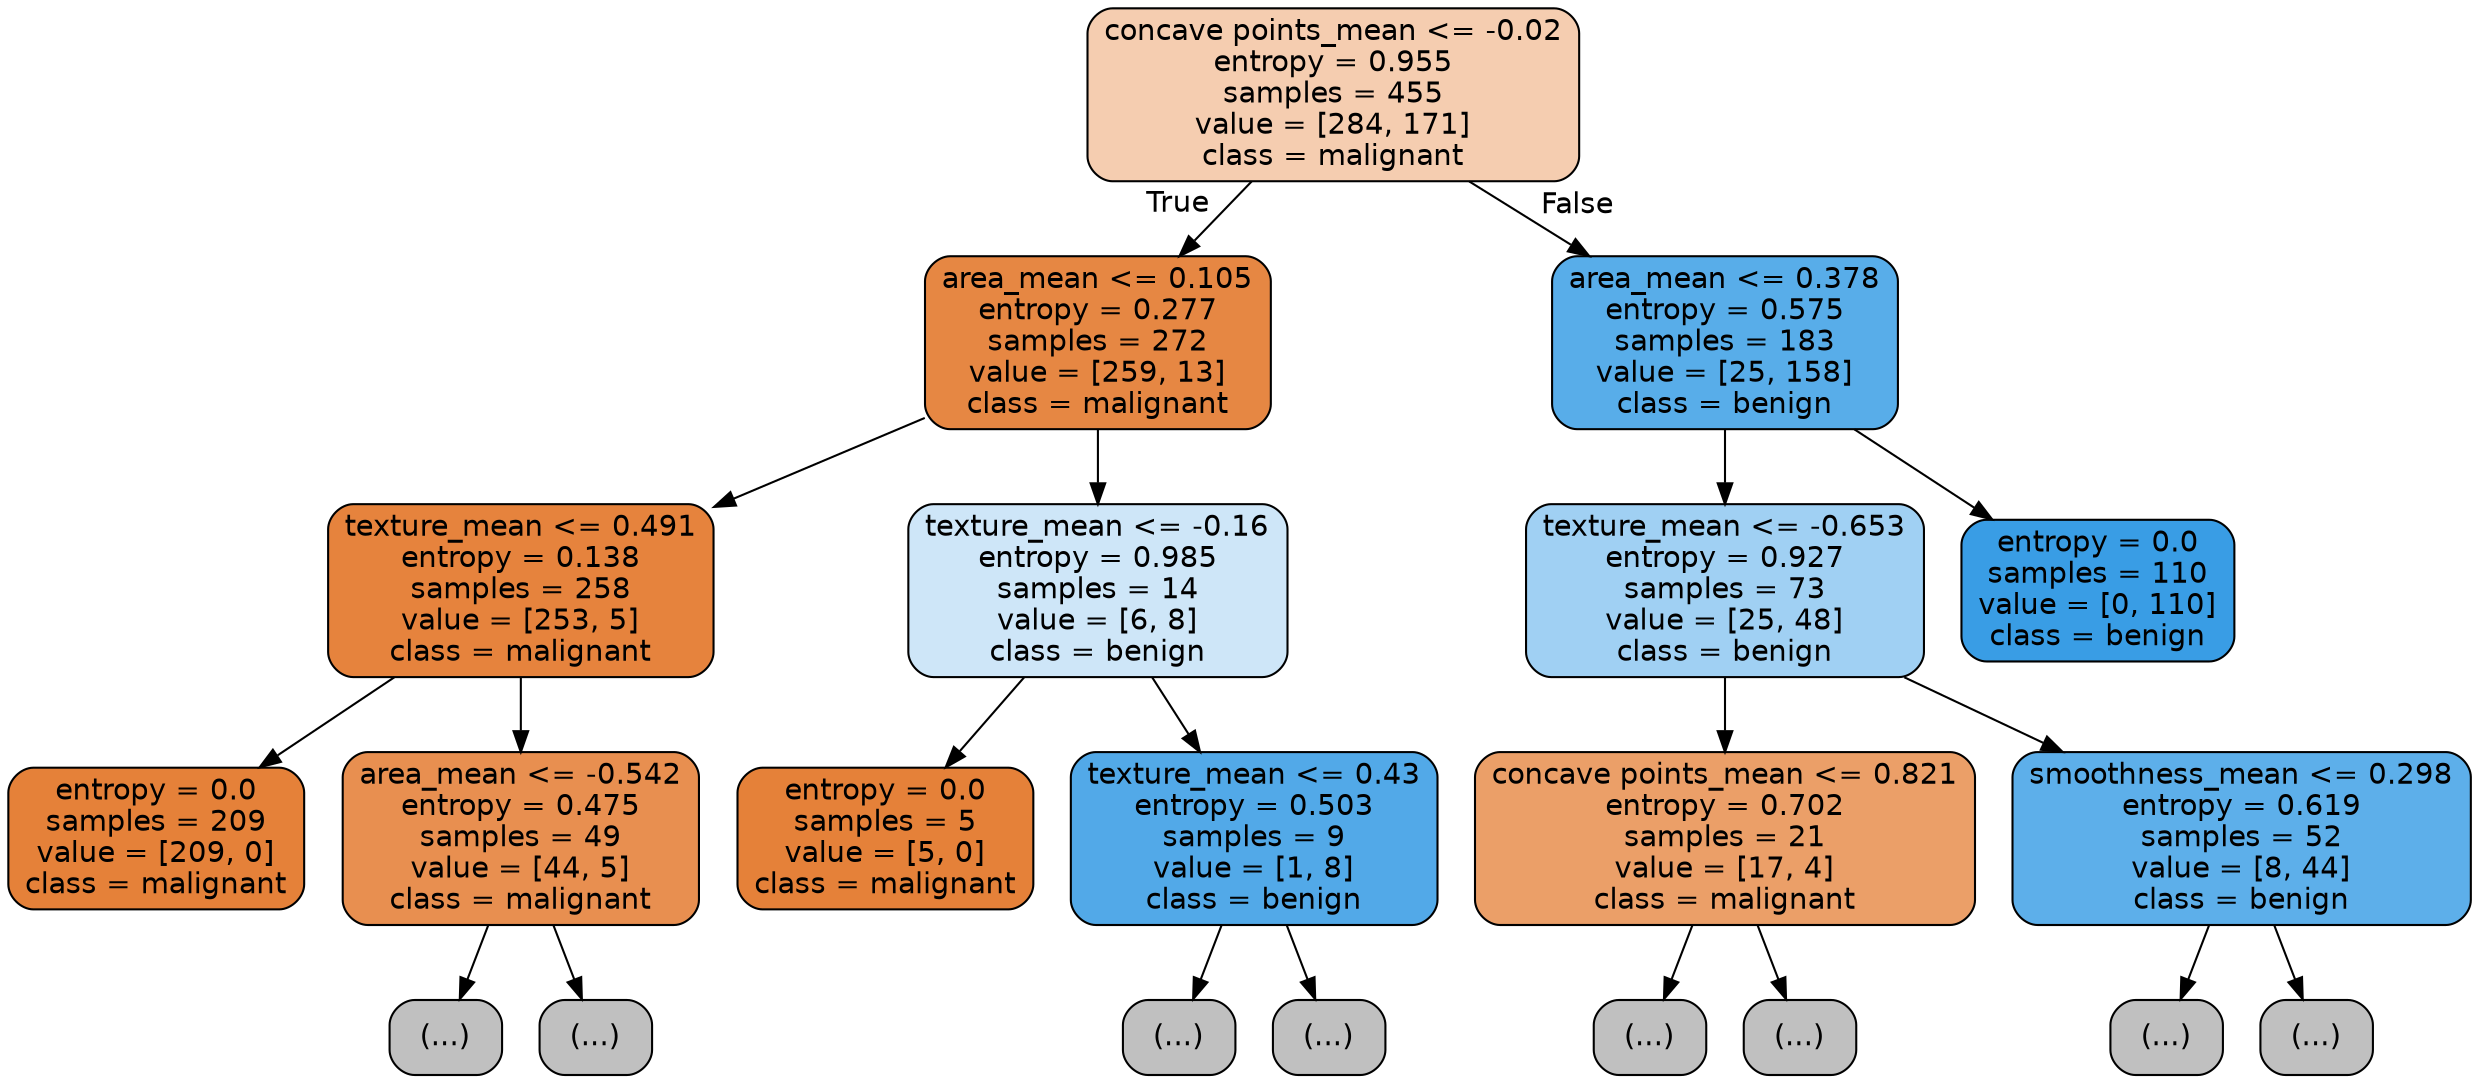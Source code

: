 digraph Tree {
node [shape=box, style="filled, rounded", color="black", fontname="helvetica"] ;
edge [fontname="helvetica"] ;
0 [label="concave points_mean <= -0.02\nentropy = 0.955\nsamples = 455\nvalue = [284, 171]\nclass = malignant", fillcolor="#f5cdb0"] ;
1 [label="area_mean <= 0.105\nentropy = 0.277\nsamples = 272\nvalue = [259, 13]\nclass = malignant", fillcolor="#e68743"] ;
0 -> 1 [labeldistance=2.5, labelangle=45, headlabel="True"] ;
2 [label="texture_mean <= 0.491\nentropy = 0.138\nsamples = 258\nvalue = [253, 5]\nclass = malignant", fillcolor="#e6833d"] ;
1 -> 2 ;
3 [label="entropy = 0.0\nsamples = 209\nvalue = [209, 0]\nclass = malignant", fillcolor="#e58139"] ;
2 -> 3 ;
4 [label="area_mean <= -0.542\nentropy = 0.475\nsamples = 49\nvalue = [44, 5]\nclass = malignant", fillcolor="#e88f50"] ;
2 -> 4 ;
5 [label="(...)", fillcolor="#C0C0C0"] ;
4 -> 5 ;
6 [label="(...)", fillcolor="#C0C0C0"] ;
4 -> 6 ;
9 [label="texture_mean <= -0.16\nentropy = 0.985\nsamples = 14\nvalue = [6, 8]\nclass = benign", fillcolor="#cee6f8"] ;
1 -> 9 ;
10 [label="entropy = 0.0\nsamples = 5\nvalue = [5, 0]\nclass = malignant", fillcolor="#e58139"] ;
9 -> 10 ;
11 [label="texture_mean <= 0.43\nentropy = 0.503\nsamples = 9\nvalue = [1, 8]\nclass = benign", fillcolor="#52a9e8"] ;
9 -> 11 ;
12 [label="(...)", fillcolor="#C0C0C0"] ;
11 -> 12 ;
13 [label="(...)", fillcolor="#C0C0C0"] ;
11 -> 13 ;
14 [label="area_mean <= 0.378\nentropy = 0.575\nsamples = 183\nvalue = [25, 158]\nclass = benign", fillcolor="#58ade9"] ;
0 -> 14 [labeldistance=2.5, labelangle=-45, headlabel="False"] ;
15 [label="texture_mean <= -0.653\nentropy = 0.927\nsamples = 73\nvalue = [25, 48]\nclass = benign", fillcolor="#a0d0f3"] ;
14 -> 15 ;
16 [label="concave points_mean <= 0.821\nentropy = 0.702\nsamples = 21\nvalue = [17, 4]\nclass = malignant", fillcolor="#eb9f68"] ;
15 -> 16 ;
17 [label="(...)", fillcolor="#C0C0C0"] ;
16 -> 17 ;
20 [label="(...)", fillcolor="#C0C0C0"] ;
16 -> 20 ;
21 [label="smoothness_mean <= 0.298\nentropy = 0.619\nsamples = 52\nvalue = [8, 44]\nclass = benign", fillcolor="#5dafea"] ;
15 -> 21 ;
22 [label="(...)", fillcolor="#C0C0C0"] ;
21 -> 22 ;
25 [label="(...)", fillcolor="#C0C0C0"] ;
21 -> 25 ;
28 [label="entropy = 0.0\nsamples = 110\nvalue = [0, 110]\nclass = benign", fillcolor="#399de5"] ;
14 -> 28 ;
}